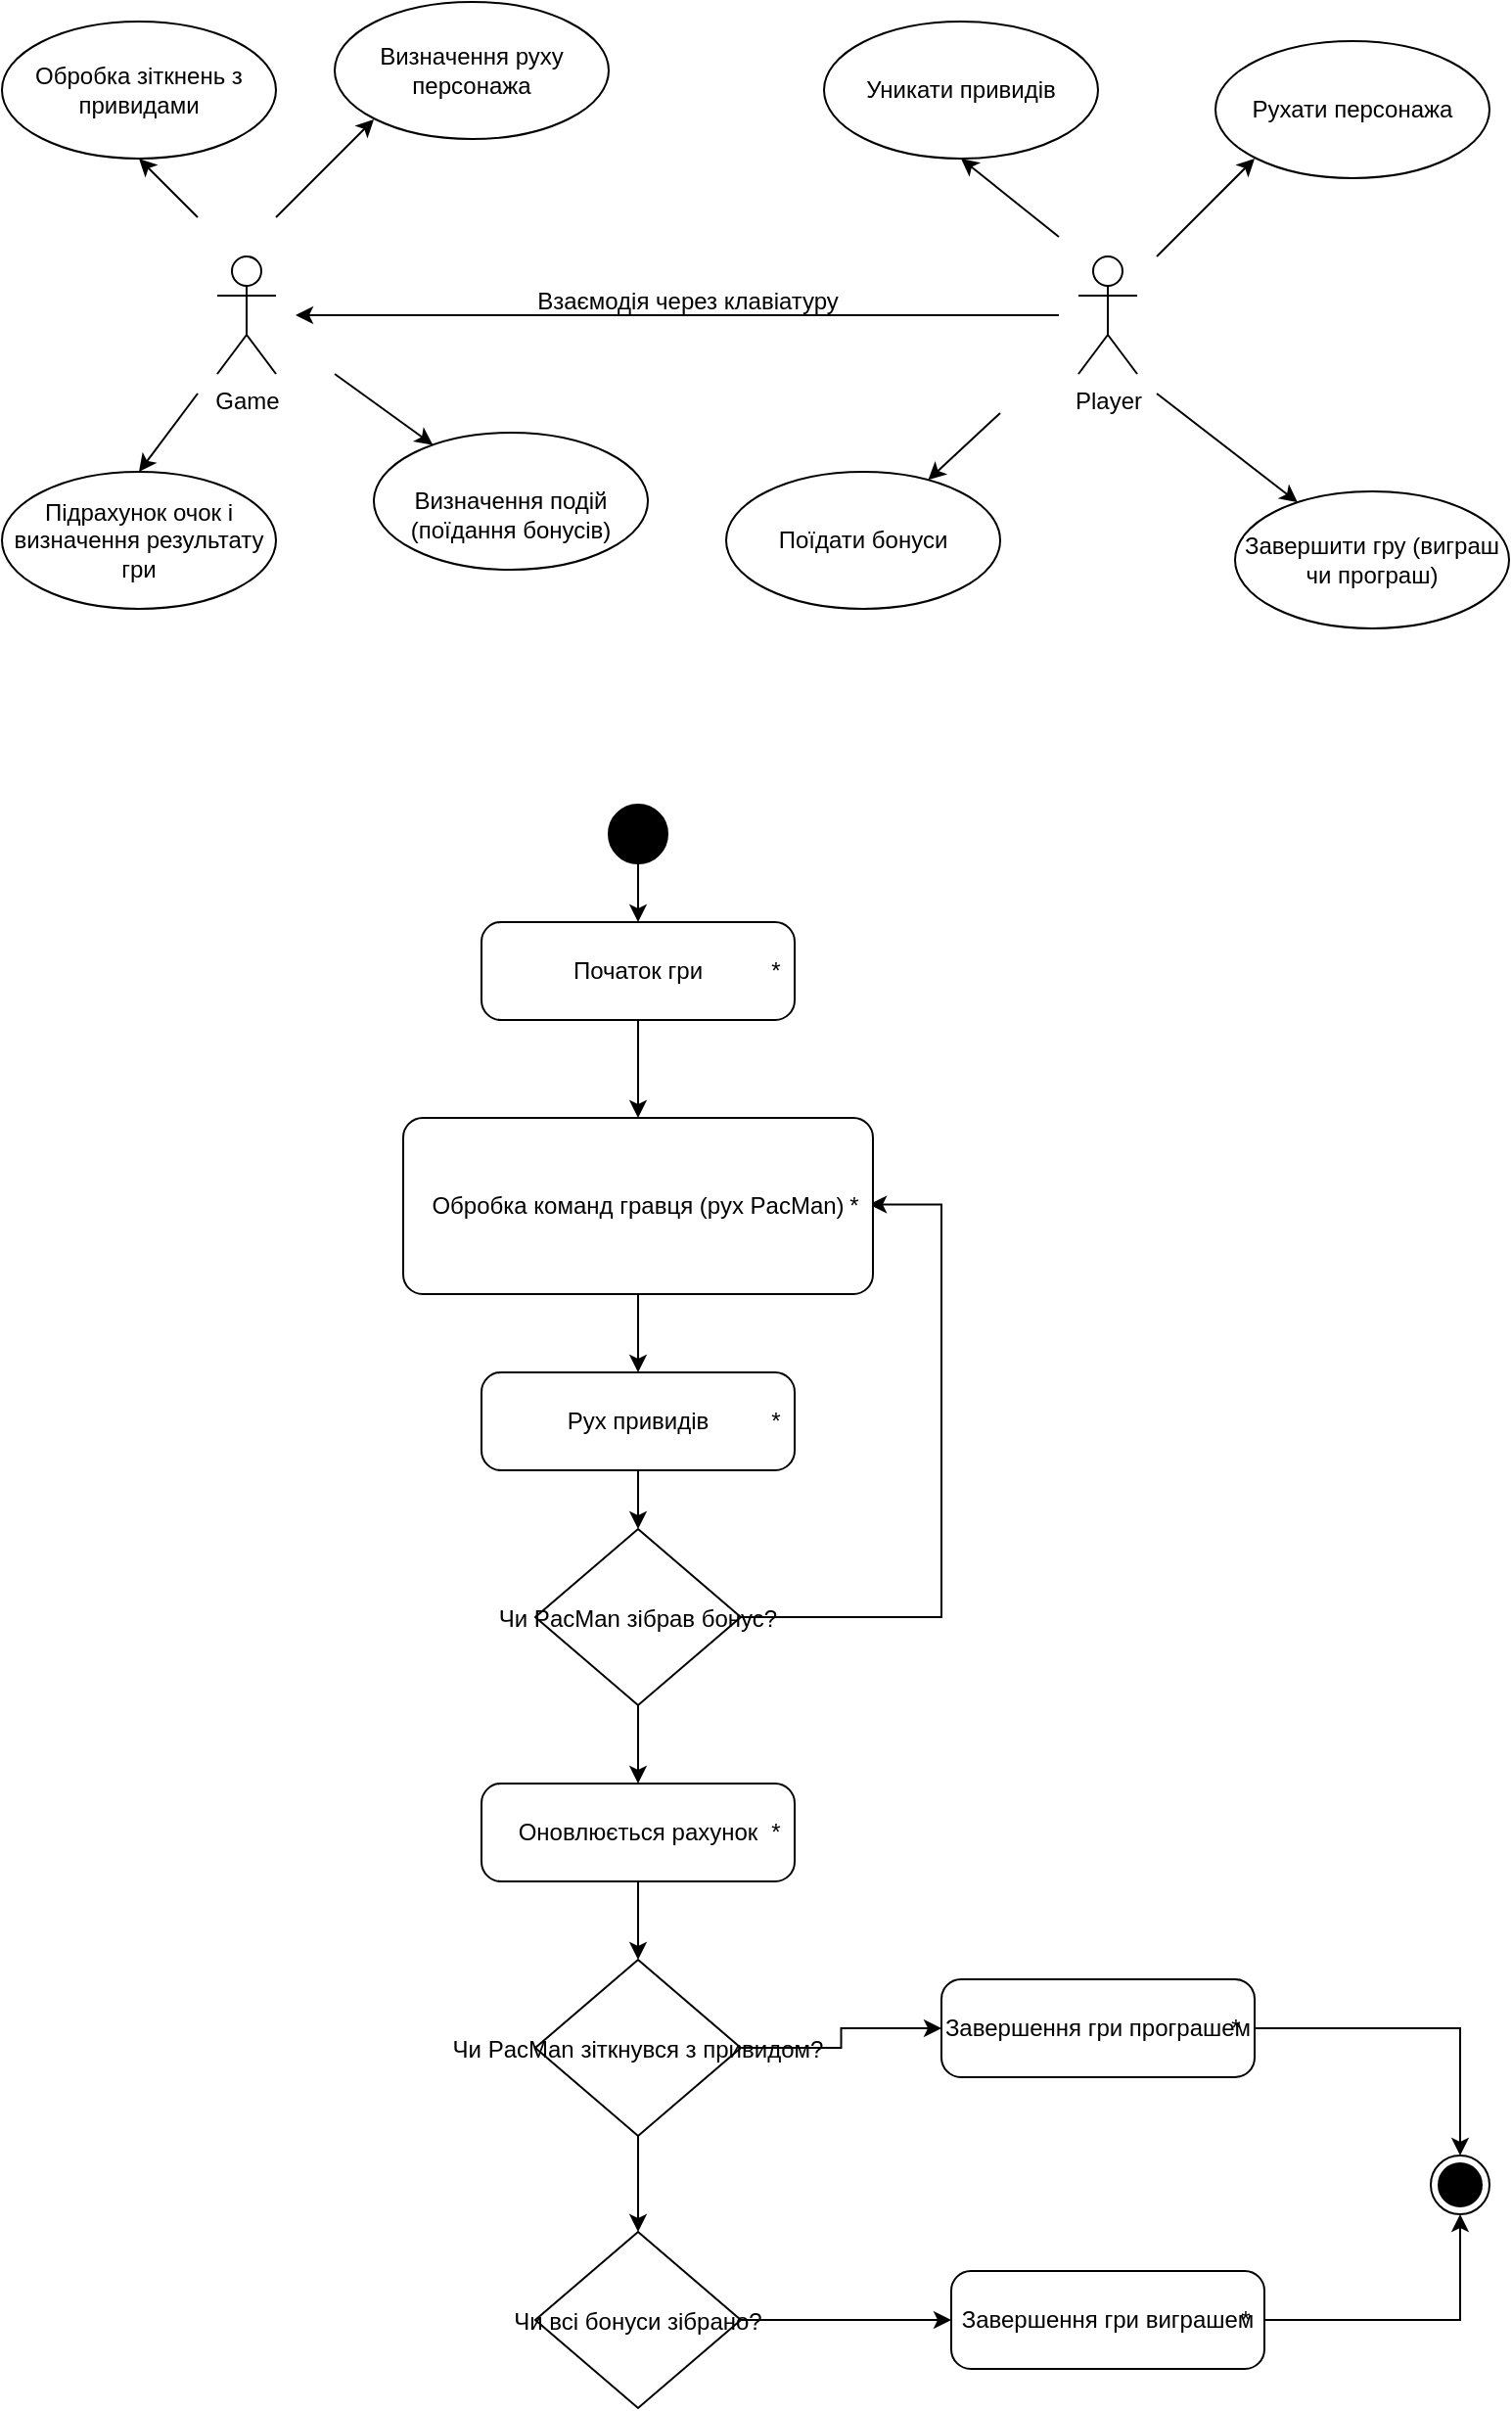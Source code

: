 <mxfile version="26.0.8">
  <diagram name="Page-1" id="0">
    <mxGraphModel dx="1044" dy="494" grid="1" gridSize="10" guides="1" tooltips="1" connect="1" arrows="1" fold="1" page="1" pageScale="1" pageWidth="827" pageHeight="1169" math="0" shadow="0">
      <root>
        <mxCell id="5piQsOcuY-1Kh9B8N4Zf-0" />
        <mxCell id="5piQsOcuY-1Kh9B8N4Zf-1" parent="5piQsOcuY-1Kh9B8N4Zf-0" />
        <mxCell id="nV89gUQUQQGB0Jo60qx6-3" value="Player&lt;div&gt;&lt;br&gt;&lt;/div&gt;" style="shape=umlActor;verticalLabelPosition=bottom;verticalAlign=top;html=1;outlineConnect=0;" parent="5piQsOcuY-1Kh9B8N4Zf-1" vertex="1">
          <mxGeometry x="570" y="140" width="30" height="60" as="geometry" />
        </mxCell>
        <mxCell id="nV89gUQUQQGB0Jo60qx6-4" value="Game" style="shape=umlActor;verticalLabelPosition=bottom;verticalAlign=top;html=1;outlineConnect=0;" parent="5piQsOcuY-1Kh9B8N4Zf-1" vertex="1">
          <mxGeometry x="130" y="140" width="30" height="60" as="geometry" />
        </mxCell>
        <mxCell id="nV89gUQUQQGB0Jo60qx6-9" value="Рухати персонажа" style="ellipse;whiteSpace=wrap;html=1;" parent="5piQsOcuY-1Kh9B8N4Zf-1" vertex="1">
          <mxGeometry x="640" y="30" width="140" height="70" as="geometry" />
        </mxCell>
        <mxCell id="nV89gUQUQQGB0Jo60qx6-10" value="Поїдати бонуси" style="ellipse;whiteSpace=wrap;html=1;" parent="5piQsOcuY-1Kh9B8N4Zf-1" vertex="1">
          <mxGeometry x="390" y="250" width="140" height="70" as="geometry" />
        </mxCell>
        <mxCell id="nV89gUQUQQGB0Jo60qx6-11" value="Уникати привидів" style="ellipse;whiteSpace=wrap;html=1;" parent="5piQsOcuY-1Kh9B8N4Zf-1" vertex="1">
          <mxGeometry x="440" y="20" width="140" height="70" as="geometry" />
        </mxCell>
        <mxCell id="nV89gUQUQQGB0Jo60qx6-12" value="Завершити гру (виграш чи програш)" style="ellipse;whiteSpace=wrap;html=1;" parent="5piQsOcuY-1Kh9B8N4Zf-1" vertex="1">
          <mxGeometry x="650" y="260" width="140" height="70" as="geometry" />
        </mxCell>
        <mxCell id="nV89gUQUQQGB0Jo60qx6-13" value="Обробка зіткнень з привидами" style="ellipse;whiteSpace=wrap;html=1;" parent="5piQsOcuY-1Kh9B8N4Zf-1" vertex="1">
          <mxGeometry x="20" y="20" width="140" height="70" as="geometry" />
        </mxCell>
        <mxCell id="nV89gUQUQQGB0Jo60qx6-14" value="Підрахунок очок і визначення результату гри" style="ellipse;whiteSpace=wrap;html=1;" parent="5piQsOcuY-1Kh9B8N4Zf-1" vertex="1">
          <mxGeometry x="20" y="250" width="140" height="70" as="geometry" />
        </mxCell>
        <mxCell id="nV89gUQUQQGB0Jo60qx6-15" value="&lt;br&gt;&lt;div&gt;Визначення подій (поїдання бонусів)&lt;/div&gt;" style="ellipse;whiteSpace=wrap;html=1;" parent="5piQsOcuY-1Kh9B8N4Zf-1" vertex="1">
          <mxGeometry x="210" y="230" width="140" height="70" as="geometry" />
        </mxCell>
        <mxCell id="nV89gUQUQQGB0Jo60qx6-16" value="Визначення руху персонажа" style="ellipse;whiteSpace=wrap;html=1;" parent="5piQsOcuY-1Kh9B8N4Zf-1" vertex="1">
          <mxGeometry x="190" y="10" width="140" height="70" as="geometry" />
        </mxCell>
        <mxCell id="nV89gUQUQQGB0Jo60qx6-19" value="" style="endArrow=classic;html=1;rounded=0;" parent="5piQsOcuY-1Kh9B8N4Zf-1" edge="1">
          <mxGeometry width="50" height="50" relative="1" as="geometry">
            <mxPoint x="610" y="140" as="sourcePoint" />
            <mxPoint x="660" y="90" as="targetPoint" />
          </mxGeometry>
        </mxCell>
        <mxCell id="nV89gUQUQQGB0Jo60qx6-20" value="" style="endArrow=classic;html=1;rounded=0;" parent="5piQsOcuY-1Kh9B8N4Zf-1" edge="1">
          <mxGeometry width="50" height="50" relative="1" as="geometry">
            <mxPoint x="160" y="120" as="sourcePoint" />
            <mxPoint x="210" y="70" as="targetPoint" />
          </mxGeometry>
        </mxCell>
        <mxCell id="nV89gUQUQQGB0Jo60qx6-21" value="" style="endArrow=classic;html=1;rounded=0;" parent="5piQsOcuY-1Kh9B8N4Zf-1" target="nV89gUQUQQGB0Jo60qx6-10" edge="1">
          <mxGeometry width="50" height="50" relative="1" as="geometry">
            <mxPoint x="530" y="220" as="sourcePoint" />
            <mxPoint x="570" y="140" as="targetPoint" />
          </mxGeometry>
        </mxCell>
        <mxCell id="nV89gUQUQQGB0Jo60qx6-22" value="" style="endArrow=classic;html=1;rounded=0;entryX=0.5;entryY=1;entryDx=0;entryDy=0;" parent="5piQsOcuY-1Kh9B8N4Zf-1" target="nV89gUQUQQGB0Jo60qx6-11" edge="1">
          <mxGeometry width="50" height="50" relative="1" as="geometry">
            <mxPoint x="560" y="130" as="sourcePoint" />
            <mxPoint x="550" y="100" as="targetPoint" />
          </mxGeometry>
        </mxCell>
        <mxCell id="nV89gUQUQQGB0Jo60qx6-23" value="" style="endArrow=classic;html=1;rounded=0;" parent="5piQsOcuY-1Kh9B8N4Zf-1" target="nV89gUQUQQGB0Jo60qx6-12" edge="1">
          <mxGeometry width="50" height="50" relative="1" as="geometry">
            <mxPoint x="610" y="210" as="sourcePoint" />
            <mxPoint x="660" y="160" as="targetPoint" />
          </mxGeometry>
        </mxCell>
        <mxCell id="nV89gUQUQQGB0Jo60qx6-24" value="" style="endArrow=classic;html=1;rounded=0;entryX=0.5;entryY=0;entryDx=0;entryDy=0;" parent="5piQsOcuY-1Kh9B8N4Zf-1" target="nV89gUQUQQGB0Jo60qx6-14" edge="1">
          <mxGeometry width="50" height="50" relative="1" as="geometry">
            <mxPoint x="120" y="210" as="sourcePoint" />
            <mxPoint x="115" y="150" as="targetPoint" />
          </mxGeometry>
        </mxCell>
        <mxCell id="nV89gUQUQQGB0Jo60qx6-25" value="" style="endArrow=classic;html=1;rounded=0;" parent="5piQsOcuY-1Kh9B8N4Zf-1" target="nV89gUQUQQGB0Jo60qx6-15" edge="1">
          <mxGeometry width="50" height="50" relative="1" as="geometry">
            <mxPoint x="190" y="200" as="sourcePoint" />
            <mxPoint x="240" y="150" as="targetPoint" />
          </mxGeometry>
        </mxCell>
        <mxCell id="nV89gUQUQQGB0Jo60qx6-26" value="" style="endArrow=classic;html=1;rounded=0;entryX=0.5;entryY=1;entryDx=0;entryDy=0;" parent="5piQsOcuY-1Kh9B8N4Zf-1" target="nV89gUQUQQGB0Jo60qx6-13" edge="1">
          <mxGeometry width="50" height="50" relative="1" as="geometry">
            <mxPoint x="120" y="120" as="sourcePoint" />
            <mxPoint x="100" y="100" as="targetPoint" />
          </mxGeometry>
        </mxCell>
        <mxCell id="nV89gUQUQQGB0Jo60qx6-30" value="" style="endArrow=classic;html=1;rounded=0;" parent="5piQsOcuY-1Kh9B8N4Zf-1" edge="1">
          <mxGeometry width="50" height="50" relative="1" as="geometry">
            <mxPoint x="560" y="170" as="sourcePoint" />
            <mxPoint x="170" y="170" as="targetPoint" />
          </mxGeometry>
        </mxCell>
        <mxCell id="nV89gUQUQQGB0Jo60qx6-31" value="Взаємодія через клавіатуру" style="text;html=1;align=center;verticalAlign=middle;resizable=0;points=[];autosize=1;strokeColor=none;fillColor=none;" parent="5piQsOcuY-1Kh9B8N4Zf-1" vertex="1">
          <mxGeometry x="280" y="148" width="180" height="30" as="geometry" />
        </mxCell>
        <mxCell id="JgzR4EuEWaY0TFpw7oFY-14" value="" style="edgeStyle=orthogonalEdgeStyle;rounded=0;orthogonalLoop=1;jettySize=auto;html=1;" edge="1" parent="5piQsOcuY-1Kh9B8N4Zf-1" source="lLy0GE4KPFu8VsCluHGw-0" target="lLy0GE4KPFu8VsCluHGw-3">
          <mxGeometry relative="1" as="geometry" />
        </mxCell>
        <mxCell id="lLy0GE4KPFu8VsCluHGw-0" value="" style="ellipse;fillColor=strokeColor;html=1;" parent="5piQsOcuY-1Kh9B8N4Zf-1" vertex="1">
          <mxGeometry x="330" y="420" width="30" height="30" as="geometry" />
        </mxCell>
        <mxCell id="JgzR4EuEWaY0TFpw7oFY-15" value="" style="edgeStyle=orthogonalEdgeStyle;rounded=0;orthogonalLoop=1;jettySize=auto;html=1;" edge="1" parent="5piQsOcuY-1Kh9B8N4Zf-1" source="lLy0GE4KPFu8VsCluHGw-3" target="lLy0GE4KPFu8VsCluHGw-8">
          <mxGeometry relative="1" as="geometry" />
        </mxCell>
        <mxCell id="lLy0GE4KPFu8VsCluHGw-3" value="&lt;span style=&quot;text-wrap-mode: nowrap;&quot;&gt;Початок гри&lt;/span&gt;" style="html=1;dashed=0;rounded=1;absoluteArcSize=1;arcSize=20;verticalAlign=middle;align=center;whiteSpace=wrap;" parent="5piQsOcuY-1Kh9B8N4Zf-1" vertex="1">
          <mxGeometry x="265" y="480" width="160" height="50" as="geometry" />
        </mxCell>
        <mxCell id="lLy0GE4KPFu8VsCluHGw-4" value="*" style="text;resizeWidth=0;resizeHeight=0;points=[];part=1;verticalAlign=middle;align=center;html=1;" parent="lLy0GE4KPFu8VsCluHGw-3" vertex="1">
          <mxGeometry x="1" y="0.5" width="20" height="20" relative="1" as="geometry">
            <mxPoint x="-20" y="-10" as="offset" />
          </mxGeometry>
        </mxCell>
        <mxCell id="JgzR4EuEWaY0TFpw7oFY-5" style="edgeStyle=orthogonalEdgeStyle;rounded=0;orthogonalLoop=1;jettySize=auto;html=1;entryX=0.902;entryY=0.462;entryDx=0;entryDy=0;entryPerimeter=0;" edge="1" parent="5piQsOcuY-1Kh9B8N4Zf-1" source="lLy0GE4KPFu8VsCluHGw-5" target="lLy0GE4KPFu8VsCluHGw-9">
          <mxGeometry relative="1" as="geometry">
            <mxPoint x="480" y="620" as="targetPoint" />
            <Array as="points">
              <mxPoint x="500" y="835" />
              <mxPoint x="500" y="624" />
            </Array>
          </mxGeometry>
        </mxCell>
        <mxCell id="JgzR4EuEWaY0TFpw7oFY-19" value="" style="edgeStyle=orthogonalEdgeStyle;rounded=0;orthogonalLoop=1;jettySize=auto;html=1;" edge="1" parent="5piQsOcuY-1Kh9B8N4Zf-1" source="lLy0GE4KPFu8VsCluHGw-5" target="JgzR4EuEWaY0TFpw7oFY-7">
          <mxGeometry relative="1" as="geometry" />
        </mxCell>
        <mxCell id="lLy0GE4KPFu8VsCluHGw-5" value="Чи PacMan зібрав бонус?" style="rhombus;" parent="5piQsOcuY-1Kh9B8N4Zf-1" vertex="1">
          <mxGeometry x="292.5" y="790" width="105" height="90" as="geometry" />
        </mxCell>
        <mxCell id="lLy0GE4KPFu8VsCluHGw-6" value="" style="ellipse;html=1;shape=endState;fillColor=strokeColor;" parent="5piQsOcuY-1Kh9B8N4Zf-1" vertex="1">
          <mxGeometry x="750" y="1110" width="30" height="30" as="geometry" />
        </mxCell>
        <mxCell id="JgzR4EuEWaY0TFpw7oFY-16" value="" style="edgeStyle=orthogonalEdgeStyle;rounded=0;orthogonalLoop=1;jettySize=auto;html=1;" edge="1" parent="5piQsOcuY-1Kh9B8N4Zf-1" source="lLy0GE4KPFu8VsCluHGw-8" target="lLy0GE4KPFu8VsCluHGw-10">
          <mxGeometry relative="1" as="geometry" />
        </mxCell>
        <mxCell id="lLy0GE4KPFu8VsCluHGw-8" value="&lt;span style=&quot;text-wrap-mode: nowrap;&quot;&gt;Обробка команд гравця (рух PacMan)&lt;/span&gt;" style="html=1;dashed=0;rounded=1;absoluteArcSize=1;arcSize=20;verticalAlign=middle;align=center;whiteSpace=wrap;" parent="5piQsOcuY-1Kh9B8N4Zf-1" vertex="1">
          <mxGeometry x="225" y="580" width="240" height="90" as="geometry" />
        </mxCell>
        <mxCell id="lLy0GE4KPFu8VsCluHGw-9" value="*" style="text;resizeWidth=0;resizeHeight=0;points=[];part=1;verticalAlign=middle;align=center;html=1;" parent="lLy0GE4KPFu8VsCluHGw-8" vertex="1">
          <mxGeometry x="1" y="0.5" width="20" height="20" relative="1" as="geometry">
            <mxPoint x="-20" y="-10" as="offset" />
          </mxGeometry>
        </mxCell>
        <mxCell id="JgzR4EuEWaY0TFpw7oFY-17" value="" style="edgeStyle=orthogonalEdgeStyle;rounded=0;orthogonalLoop=1;jettySize=auto;html=1;" edge="1" parent="5piQsOcuY-1Kh9B8N4Zf-1" source="lLy0GE4KPFu8VsCluHGw-10" target="lLy0GE4KPFu8VsCluHGw-5">
          <mxGeometry relative="1" as="geometry" />
        </mxCell>
        <mxCell id="lLy0GE4KPFu8VsCluHGw-10" value="&lt;span style=&quot;text-wrap-mode: nowrap;&quot;&gt;Рух привидів&lt;/span&gt;" style="html=1;dashed=0;rounded=1;absoluteArcSize=1;arcSize=20;verticalAlign=middle;align=center;whiteSpace=wrap;" parent="5piQsOcuY-1Kh9B8N4Zf-1" vertex="1">
          <mxGeometry x="265" y="710" width="160" height="50" as="geometry" />
        </mxCell>
        <mxCell id="lLy0GE4KPFu8VsCluHGw-11" value="*" style="text;resizeWidth=0;resizeHeight=0;points=[];part=1;verticalAlign=middle;align=center;html=1;" parent="lLy0GE4KPFu8VsCluHGw-10" vertex="1">
          <mxGeometry x="1" y="0.5" width="20" height="20" relative="1" as="geometry">
            <mxPoint x="-20" y="-10" as="offset" />
          </mxGeometry>
        </mxCell>
        <mxCell id="JgzR4EuEWaY0TFpw7oFY-25" style="edgeStyle=orthogonalEdgeStyle;rounded=0;orthogonalLoop=1;jettySize=auto;html=1;entryX=0.5;entryY=0;entryDx=0;entryDy=0;" edge="1" parent="5piQsOcuY-1Kh9B8N4Zf-1" source="lLy0GE4KPFu8VsCluHGw-12" target="lLy0GE4KPFu8VsCluHGw-6">
          <mxGeometry relative="1" as="geometry" />
        </mxCell>
        <mxCell id="lLy0GE4KPFu8VsCluHGw-12" value="&lt;span style=&quot;text-wrap-mode: nowrap;&quot;&gt;Завершення гри програшем&lt;/span&gt;" style="html=1;dashed=0;rounded=1;absoluteArcSize=1;arcSize=20;verticalAlign=middle;align=center;whiteSpace=wrap;" parent="5piQsOcuY-1Kh9B8N4Zf-1" vertex="1">
          <mxGeometry x="500" y="1020" width="160" height="50" as="geometry" />
        </mxCell>
        <mxCell id="lLy0GE4KPFu8VsCluHGw-13" value="*" style="text;resizeWidth=0;resizeHeight=0;points=[];part=1;verticalAlign=middle;align=center;html=1;" parent="lLy0GE4KPFu8VsCluHGw-12" vertex="1">
          <mxGeometry x="1" y="0.5" width="20" height="20" relative="1" as="geometry">
            <mxPoint x="-20" y="-10" as="offset" />
          </mxGeometry>
        </mxCell>
        <mxCell id="JgzR4EuEWaY0TFpw7oFY-22" value="" style="edgeStyle=orthogonalEdgeStyle;rounded=0;orthogonalLoop=1;jettySize=auto;html=1;" edge="1" parent="5piQsOcuY-1Kh9B8N4Zf-1" source="JgzR4EuEWaY0TFpw7oFY-7" target="JgzR4EuEWaY0TFpw7oFY-10">
          <mxGeometry relative="1" as="geometry" />
        </mxCell>
        <mxCell id="JgzR4EuEWaY0TFpw7oFY-7" value="&lt;span style=&quot;text-wrap-mode: nowrap;&quot;&gt;Оновлюється рахунок&lt;/span&gt;" style="html=1;dashed=0;rounded=1;absoluteArcSize=1;arcSize=20;verticalAlign=middle;align=center;whiteSpace=wrap;" vertex="1" parent="5piQsOcuY-1Kh9B8N4Zf-1">
          <mxGeometry x="265" y="920" width="160" height="50" as="geometry" />
        </mxCell>
        <mxCell id="JgzR4EuEWaY0TFpw7oFY-8" value="*" style="text;resizeWidth=0;resizeHeight=0;points=[];part=1;verticalAlign=middle;align=center;html=1;" vertex="1" parent="JgzR4EuEWaY0TFpw7oFY-7">
          <mxGeometry x="1" y="0.5" width="20" height="20" relative="1" as="geometry">
            <mxPoint x="-20" y="-10" as="offset" />
          </mxGeometry>
        </mxCell>
        <mxCell id="JgzR4EuEWaY0TFpw7oFY-20" value="" style="edgeStyle=orthogonalEdgeStyle;rounded=0;orthogonalLoop=1;jettySize=auto;html=1;" edge="1" parent="5piQsOcuY-1Kh9B8N4Zf-1" source="JgzR4EuEWaY0TFpw7oFY-10" target="JgzR4EuEWaY0TFpw7oFY-11">
          <mxGeometry relative="1" as="geometry" />
        </mxCell>
        <mxCell id="JgzR4EuEWaY0TFpw7oFY-21" value="" style="edgeStyle=orthogonalEdgeStyle;rounded=0;orthogonalLoop=1;jettySize=auto;html=1;" edge="1" parent="5piQsOcuY-1Kh9B8N4Zf-1" source="JgzR4EuEWaY0TFpw7oFY-10" target="lLy0GE4KPFu8VsCluHGw-12">
          <mxGeometry relative="1" as="geometry" />
        </mxCell>
        <mxCell id="JgzR4EuEWaY0TFpw7oFY-10" value="Чи PacMan зіткнувся з привидом?" style="rhombus;" vertex="1" parent="5piQsOcuY-1Kh9B8N4Zf-1">
          <mxGeometry x="292.5" y="1010" width="105" height="90" as="geometry" />
        </mxCell>
        <mxCell id="JgzR4EuEWaY0TFpw7oFY-23" value="" style="edgeStyle=orthogonalEdgeStyle;rounded=0;orthogonalLoop=1;jettySize=auto;html=1;" edge="1" parent="5piQsOcuY-1Kh9B8N4Zf-1" source="JgzR4EuEWaY0TFpw7oFY-11" target="JgzR4EuEWaY0TFpw7oFY-12">
          <mxGeometry relative="1" as="geometry" />
        </mxCell>
        <mxCell id="JgzR4EuEWaY0TFpw7oFY-11" value="Чи всі бонуси зібрано?" style="rhombus;" vertex="1" parent="5piQsOcuY-1Kh9B8N4Zf-1">
          <mxGeometry x="292.5" y="1149" width="105" height="90" as="geometry" />
        </mxCell>
        <mxCell id="JgzR4EuEWaY0TFpw7oFY-26" style="edgeStyle=orthogonalEdgeStyle;rounded=0;orthogonalLoop=1;jettySize=auto;html=1;entryX=0.5;entryY=1;entryDx=0;entryDy=0;" edge="1" parent="5piQsOcuY-1Kh9B8N4Zf-1" source="JgzR4EuEWaY0TFpw7oFY-12" target="lLy0GE4KPFu8VsCluHGw-6">
          <mxGeometry relative="1" as="geometry" />
        </mxCell>
        <mxCell id="JgzR4EuEWaY0TFpw7oFY-12" value="&lt;span style=&quot;text-wrap-mode: nowrap;&quot;&gt;Завершення гри виграшем&lt;/span&gt;" style="html=1;dashed=0;rounded=1;absoluteArcSize=1;arcSize=20;verticalAlign=middle;align=center;whiteSpace=wrap;" vertex="1" parent="5piQsOcuY-1Kh9B8N4Zf-1">
          <mxGeometry x="505" y="1169" width="160" height="50" as="geometry" />
        </mxCell>
        <mxCell id="JgzR4EuEWaY0TFpw7oFY-13" value="*" style="text;resizeWidth=0;resizeHeight=0;points=[];part=1;verticalAlign=middle;align=center;html=1;" vertex="1" parent="JgzR4EuEWaY0TFpw7oFY-12">
          <mxGeometry x="1" y="0.5" width="20" height="20" relative="1" as="geometry">
            <mxPoint x="-20" y="-10" as="offset" />
          </mxGeometry>
        </mxCell>
        <mxCell id="JgzR4EuEWaY0TFpw7oFY-18" style="edgeStyle=orthogonalEdgeStyle;rounded=0;orthogonalLoop=1;jettySize=auto;html=1;exitX=0.5;exitY=1;exitDx=0;exitDy=0;" edge="1" parent="5piQsOcuY-1Kh9B8N4Zf-1" source="JgzR4EuEWaY0TFpw7oFY-7" target="JgzR4EuEWaY0TFpw7oFY-7">
          <mxGeometry relative="1" as="geometry" />
        </mxCell>
      </root>
    </mxGraphModel>
  </diagram>
</mxfile>
